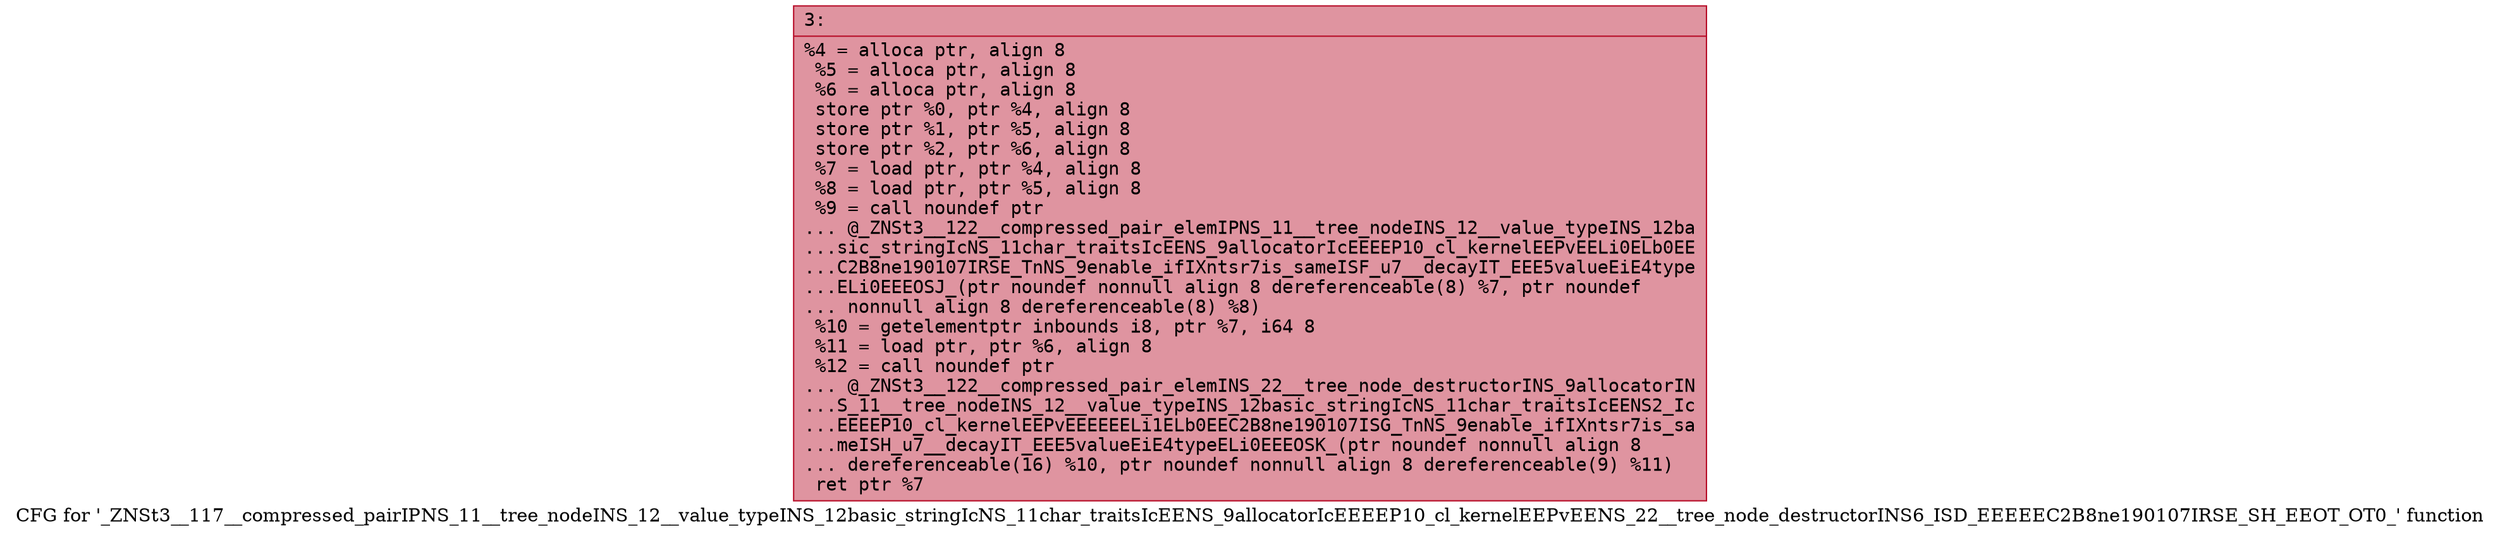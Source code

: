 digraph "CFG for '_ZNSt3__117__compressed_pairIPNS_11__tree_nodeINS_12__value_typeINS_12basic_stringIcNS_11char_traitsIcEENS_9allocatorIcEEEEP10_cl_kernelEEPvEENS_22__tree_node_destructorINS6_ISD_EEEEEC2B8ne190107IRSE_SH_EEOT_OT0_' function" {
	label="CFG for '_ZNSt3__117__compressed_pairIPNS_11__tree_nodeINS_12__value_typeINS_12basic_stringIcNS_11char_traitsIcEENS_9allocatorIcEEEEP10_cl_kernelEEPvEENS_22__tree_node_destructorINS6_ISD_EEEEEC2B8ne190107IRSE_SH_EEOT_OT0_' function";

	Node0x60000139e490 [shape=record,color="#b70d28ff", style=filled, fillcolor="#b70d2870" fontname="Courier",label="{3:\l|  %4 = alloca ptr, align 8\l  %5 = alloca ptr, align 8\l  %6 = alloca ptr, align 8\l  store ptr %0, ptr %4, align 8\l  store ptr %1, ptr %5, align 8\l  store ptr %2, ptr %6, align 8\l  %7 = load ptr, ptr %4, align 8\l  %8 = load ptr, ptr %5, align 8\l  %9 = call noundef ptr\l... @_ZNSt3__122__compressed_pair_elemIPNS_11__tree_nodeINS_12__value_typeINS_12ba\l...sic_stringIcNS_11char_traitsIcEENS_9allocatorIcEEEEP10_cl_kernelEEPvEELi0ELb0EE\l...C2B8ne190107IRSE_TnNS_9enable_ifIXntsr7is_sameISF_u7__decayIT_EEE5valueEiE4type\l...ELi0EEEOSJ_(ptr noundef nonnull align 8 dereferenceable(8) %7, ptr noundef\l... nonnull align 8 dereferenceable(8) %8)\l  %10 = getelementptr inbounds i8, ptr %7, i64 8\l  %11 = load ptr, ptr %6, align 8\l  %12 = call noundef ptr\l... @_ZNSt3__122__compressed_pair_elemINS_22__tree_node_destructorINS_9allocatorIN\l...S_11__tree_nodeINS_12__value_typeINS_12basic_stringIcNS_11char_traitsIcEENS2_Ic\l...EEEEP10_cl_kernelEEPvEEEEEELi1ELb0EEC2B8ne190107ISG_TnNS_9enable_ifIXntsr7is_sa\l...meISH_u7__decayIT_EEE5valueEiE4typeELi0EEEOSK_(ptr noundef nonnull align 8\l... dereferenceable(16) %10, ptr noundef nonnull align 8 dereferenceable(9) %11)\l  ret ptr %7\l}"];
}
